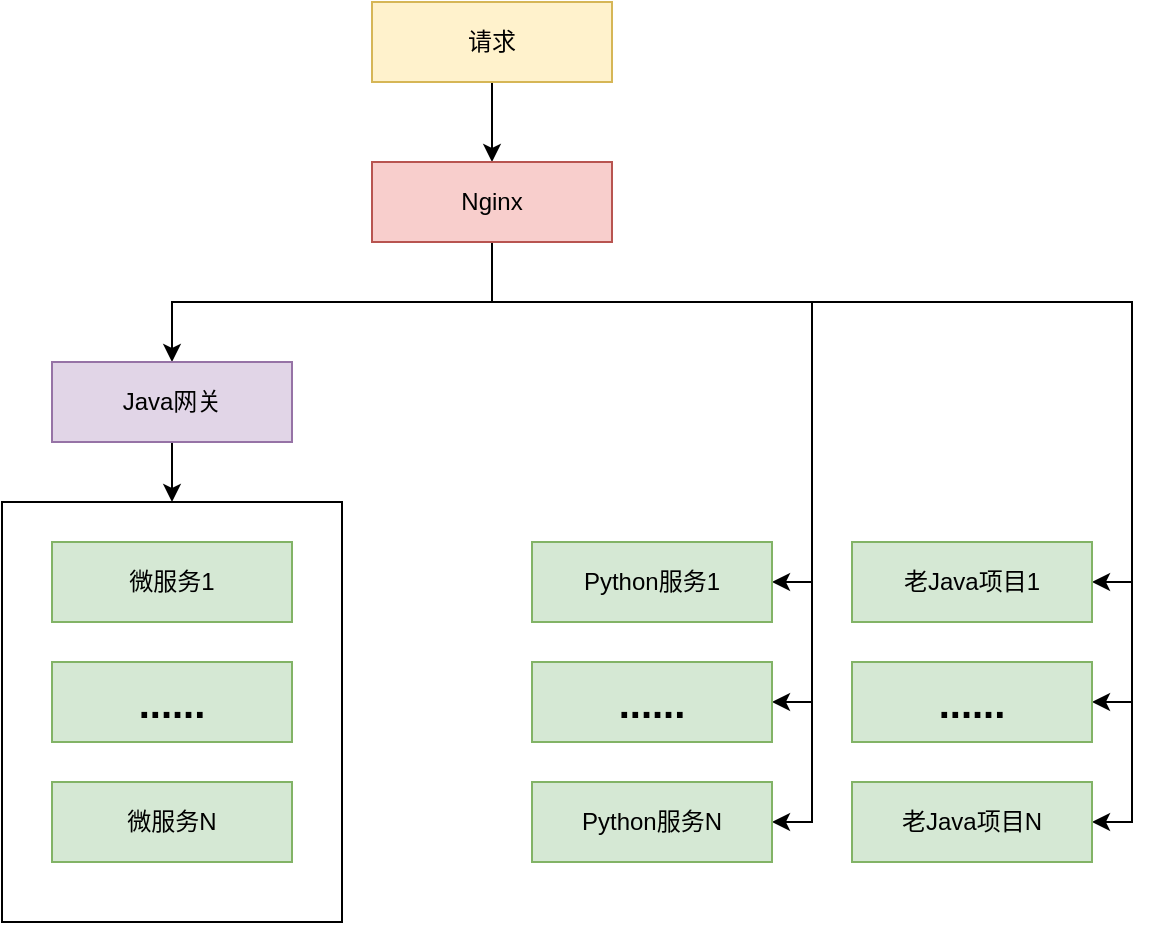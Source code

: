 <mxfile version="21.6.8" type="github">
  <diagram name="第 1 页" id="Ox-66S4YQFCmOr5wddu6">
    <mxGraphModel dx="1434" dy="750" grid="1" gridSize="10" guides="1" tooltips="1" connect="1" arrows="1" fold="1" page="1" pageScale="1" pageWidth="827" pageHeight="1169" math="0" shadow="0">
      <root>
        <mxCell id="0" />
        <mxCell id="1" parent="0" />
        <mxCell id="JA2uaga9YC9C85M-7eiR-14" value="" style="rounded=0;whiteSpace=wrap;html=1;" vertex="1" parent="1">
          <mxGeometry x="135" y="400" width="170" height="210" as="geometry" />
        </mxCell>
        <mxCell id="JA2uaga9YC9C85M-7eiR-15" style="edgeStyle=orthogonalEdgeStyle;rounded=0;orthogonalLoop=1;jettySize=auto;html=1;exitX=0.5;exitY=1;exitDx=0;exitDy=0;" edge="1" parent="1" source="JA2uaga9YC9C85M-7eiR-2" target="JA2uaga9YC9C85M-7eiR-3">
          <mxGeometry relative="1" as="geometry" />
        </mxCell>
        <mxCell id="JA2uaga9YC9C85M-7eiR-2" value="请求" style="rounded=0;whiteSpace=wrap;html=1;fillColor=#fff2cc;strokeColor=#d6b656;" vertex="1" parent="1">
          <mxGeometry x="320" y="150" width="120" height="40" as="geometry" />
        </mxCell>
        <mxCell id="JA2uaga9YC9C85M-7eiR-16" style="edgeStyle=orthogonalEdgeStyle;rounded=0;orthogonalLoop=1;jettySize=auto;html=1;exitX=0.5;exitY=1;exitDx=0;exitDy=0;entryX=0.5;entryY=0;entryDx=0;entryDy=0;" edge="1" parent="1" source="JA2uaga9YC9C85M-7eiR-3" target="JA2uaga9YC9C85M-7eiR-4">
          <mxGeometry relative="1" as="geometry" />
        </mxCell>
        <mxCell id="JA2uaga9YC9C85M-7eiR-20" style="edgeStyle=orthogonalEdgeStyle;rounded=0;orthogonalLoop=1;jettySize=auto;html=1;exitX=0.5;exitY=1;exitDx=0;exitDy=0;entryX=1;entryY=0.5;entryDx=0;entryDy=0;" edge="1" parent="1" source="JA2uaga9YC9C85M-7eiR-3" target="JA2uaga9YC9C85M-7eiR-8">
          <mxGeometry relative="1" as="geometry">
            <Array as="points">
              <mxPoint x="380" y="300" />
              <mxPoint x="540" y="300" />
              <mxPoint x="540" y="440" />
            </Array>
          </mxGeometry>
        </mxCell>
        <mxCell id="JA2uaga9YC9C85M-7eiR-21" style="edgeStyle=orthogonalEdgeStyle;rounded=0;orthogonalLoop=1;jettySize=auto;html=1;exitX=0.5;exitY=1;exitDx=0;exitDy=0;entryX=1;entryY=0.5;entryDx=0;entryDy=0;" edge="1" parent="1" source="JA2uaga9YC9C85M-7eiR-3" target="JA2uaga9YC9C85M-7eiR-12">
          <mxGeometry relative="1" as="geometry">
            <Array as="points">
              <mxPoint x="380" y="300" />
              <mxPoint x="540" y="300" />
              <mxPoint x="540" y="500" />
            </Array>
          </mxGeometry>
        </mxCell>
        <mxCell id="JA2uaga9YC9C85M-7eiR-22" style="edgeStyle=orthogonalEdgeStyle;rounded=0;orthogonalLoop=1;jettySize=auto;html=1;exitX=0.5;exitY=1;exitDx=0;exitDy=0;entryX=1;entryY=0.5;entryDx=0;entryDy=0;" edge="1" parent="1" source="JA2uaga9YC9C85M-7eiR-3" target="JA2uaga9YC9C85M-7eiR-9">
          <mxGeometry relative="1" as="geometry">
            <Array as="points">
              <mxPoint x="380" y="300" />
              <mxPoint x="540" y="300" />
              <mxPoint x="540" y="560" />
            </Array>
          </mxGeometry>
        </mxCell>
        <mxCell id="JA2uaga9YC9C85M-7eiR-23" style="edgeStyle=orthogonalEdgeStyle;rounded=0;orthogonalLoop=1;jettySize=auto;html=1;exitX=0.5;exitY=1;exitDx=0;exitDy=0;entryX=1;entryY=0.5;entryDx=0;entryDy=0;" edge="1" parent="1" source="JA2uaga9YC9C85M-7eiR-3" target="JA2uaga9YC9C85M-7eiR-10">
          <mxGeometry relative="1" as="geometry">
            <Array as="points">
              <mxPoint x="380" y="300" />
              <mxPoint x="700" y="300" />
              <mxPoint x="700" y="440" />
            </Array>
          </mxGeometry>
        </mxCell>
        <mxCell id="JA2uaga9YC9C85M-7eiR-24" style="edgeStyle=orthogonalEdgeStyle;rounded=0;orthogonalLoop=1;jettySize=auto;html=1;exitX=0.5;exitY=1;exitDx=0;exitDy=0;entryX=1;entryY=0.5;entryDx=0;entryDy=0;" edge="1" parent="1" source="JA2uaga9YC9C85M-7eiR-3" target="JA2uaga9YC9C85M-7eiR-13">
          <mxGeometry relative="1" as="geometry">
            <Array as="points">
              <mxPoint x="380" y="300" />
              <mxPoint x="700" y="300" />
              <mxPoint x="700" y="500" />
            </Array>
          </mxGeometry>
        </mxCell>
        <mxCell id="JA2uaga9YC9C85M-7eiR-25" style="edgeStyle=orthogonalEdgeStyle;rounded=0;orthogonalLoop=1;jettySize=auto;html=1;exitX=0.5;exitY=1;exitDx=0;exitDy=0;entryX=1;entryY=0.5;entryDx=0;entryDy=0;" edge="1" parent="1" source="JA2uaga9YC9C85M-7eiR-3" target="JA2uaga9YC9C85M-7eiR-11">
          <mxGeometry relative="1" as="geometry">
            <Array as="points">
              <mxPoint x="380" y="300" />
              <mxPoint x="700" y="300" />
              <mxPoint x="700" y="560" />
            </Array>
          </mxGeometry>
        </mxCell>
        <mxCell id="JA2uaga9YC9C85M-7eiR-3" value="Nginx" style="rounded=0;whiteSpace=wrap;html=1;fillColor=#f8cecc;strokeColor=#b85450;" vertex="1" parent="1">
          <mxGeometry x="320" y="230" width="120" height="40" as="geometry" />
        </mxCell>
        <mxCell id="JA2uaga9YC9C85M-7eiR-17" style="edgeStyle=orthogonalEdgeStyle;rounded=0;orthogonalLoop=1;jettySize=auto;html=1;exitX=0.5;exitY=1;exitDx=0;exitDy=0;" edge="1" parent="1" source="JA2uaga9YC9C85M-7eiR-4" target="JA2uaga9YC9C85M-7eiR-14">
          <mxGeometry relative="1" as="geometry" />
        </mxCell>
        <mxCell id="JA2uaga9YC9C85M-7eiR-4" value="Java网关" style="rounded=0;whiteSpace=wrap;html=1;fillColor=#e1d5e7;strokeColor=#9673a6;" vertex="1" parent="1">
          <mxGeometry x="160" y="330" width="120" height="40" as="geometry" />
        </mxCell>
        <mxCell id="JA2uaga9YC9C85M-7eiR-5" value="微服务1" style="rounded=0;whiteSpace=wrap;html=1;fillColor=#d5e8d4;strokeColor=#82b366;" vertex="1" parent="1">
          <mxGeometry x="160" y="420" width="120" height="40" as="geometry" />
        </mxCell>
        <mxCell id="JA2uaga9YC9C85M-7eiR-6" value="微服务N" style="rounded=0;whiteSpace=wrap;html=1;fillColor=#d5e8d4;strokeColor=#82b366;" vertex="1" parent="1">
          <mxGeometry x="160" y="540" width="120" height="40" as="geometry" />
        </mxCell>
        <mxCell id="JA2uaga9YC9C85M-7eiR-7" value="&lt;font style=&quot;font-size: 20px;&quot;&gt;&lt;b&gt;......&lt;/b&gt;&lt;/font&gt;" style="rounded=0;whiteSpace=wrap;html=1;fillColor=#d5e8d4;strokeColor=#82b366;" vertex="1" parent="1">
          <mxGeometry x="160" y="480" width="120" height="40" as="geometry" />
        </mxCell>
        <mxCell id="JA2uaga9YC9C85M-7eiR-8" value="Python服务1" style="rounded=0;whiteSpace=wrap;html=1;fillColor=#d5e8d4;strokeColor=#82b366;" vertex="1" parent="1">
          <mxGeometry x="400" y="420" width="120" height="40" as="geometry" />
        </mxCell>
        <mxCell id="JA2uaga9YC9C85M-7eiR-9" value="Python服务N" style="rounded=0;whiteSpace=wrap;html=1;fillColor=#d5e8d4;strokeColor=#82b366;" vertex="1" parent="1">
          <mxGeometry x="400" y="540" width="120" height="40" as="geometry" />
        </mxCell>
        <mxCell id="JA2uaga9YC9C85M-7eiR-10" value="老Java项目1" style="rounded=0;whiteSpace=wrap;html=1;fillColor=#d5e8d4;strokeColor=#82b366;" vertex="1" parent="1">
          <mxGeometry x="560" y="420" width="120" height="40" as="geometry" />
        </mxCell>
        <mxCell id="JA2uaga9YC9C85M-7eiR-11" value="老Java项目N" style="rounded=0;whiteSpace=wrap;html=1;fillColor=#d5e8d4;strokeColor=#82b366;" vertex="1" parent="1">
          <mxGeometry x="560" y="540" width="120" height="40" as="geometry" />
        </mxCell>
        <mxCell id="JA2uaga9YC9C85M-7eiR-12" value="&lt;font style=&quot;font-size: 20px;&quot;&gt;&lt;b&gt;......&lt;/b&gt;&lt;/font&gt;" style="rounded=0;whiteSpace=wrap;html=1;fillColor=#d5e8d4;strokeColor=#82b366;" vertex="1" parent="1">
          <mxGeometry x="400" y="480" width="120" height="40" as="geometry" />
        </mxCell>
        <mxCell id="JA2uaga9YC9C85M-7eiR-13" value="&lt;font style=&quot;font-size: 20px;&quot;&gt;&lt;b&gt;......&lt;/b&gt;&lt;/font&gt;" style="rounded=0;whiteSpace=wrap;html=1;fillColor=#d5e8d4;strokeColor=#82b366;" vertex="1" parent="1">
          <mxGeometry x="560" y="480" width="120" height="40" as="geometry" />
        </mxCell>
      </root>
    </mxGraphModel>
  </diagram>
</mxfile>
